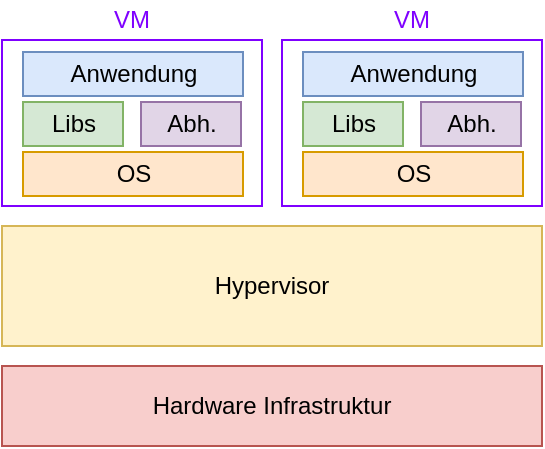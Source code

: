 <mxfile version="14.5.1" type="device"><diagram id="50Gkky6VrNAcMlVnx3iZ" name="Seite-1"><mxGraphModel dx="946" dy="672" grid="1" gridSize="10" guides="1" tooltips="1" connect="1" arrows="1" fold="1" page="1" pageScale="1" pageWidth="827" pageHeight="1169" math="0" shadow="0"><root><mxCell id="0"/><mxCell id="1" parent="0"/><mxCell id="NSn9dztO7pMBswaW7CHL-1" value="Hardware Infrastruktur" style="rounded=0;whiteSpace=wrap;html=1;fillColor=#f8cecc;strokeColor=#b85450;" vertex="1" parent="1"><mxGeometry x="320" y="320" width="270" height="40" as="geometry"/></mxCell><mxCell id="NSn9dztO7pMBswaW7CHL-2" value="Hypervisor" style="rounded=0;whiteSpace=wrap;html=1;fillColor=#fff2cc;strokeColor=#d6b656;" vertex="1" parent="1"><mxGeometry x="320" y="250" width="270" height="60" as="geometry"/></mxCell><mxCell id="NSn9dztO7pMBswaW7CHL-4" value="" style="rounded=0;whiteSpace=wrap;html=1;strokeColor=#7F00FF;" vertex="1" parent="1"><mxGeometry x="320" y="157" width="130" height="83" as="geometry"/></mxCell><mxCell id="NSn9dztO7pMBswaW7CHL-6" value="Libs" style="rounded=0;whiteSpace=wrap;html=1;fillColor=#d5e8d4;strokeColor=#82b366;" vertex="1" parent="1"><mxGeometry x="330.5" y="188" width="50" height="22" as="geometry"/></mxCell><mxCell id="NSn9dztO7pMBswaW7CHL-7" value="Abh." style="rounded=0;whiteSpace=wrap;html=1;fillColor=#e1d5e7;strokeColor=#9673a6;" vertex="1" parent="1"><mxGeometry x="389.5" y="188" width="50" height="22" as="geometry"/></mxCell><mxCell id="NSn9dztO7pMBswaW7CHL-8" value="Anwendung" style="rounded=0;whiteSpace=wrap;html=1;fillColor=#dae8fc;strokeColor=#6c8ebf;" vertex="1" parent="1"><mxGeometry x="330.5" y="163" width="110" height="22" as="geometry"/></mxCell><mxCell id="NSn9dztO7pMBswaW7CHL-13" value="&lt;font color=&quot;#7f00ff&quot;&gt;VM&lt;/font&gt;" style="text;html=1;strokeColor=none;fillColor=none;align=center;verticalAlign=middle;whiteSpace=wrap;rounded=0;" vertex="1" parent="1"><mxGeometry x="365" y="137" width="40" height="20" as="geometry"/></mxCell><mxCell id="NSn9dztO7pMBswaW7CHL-16" value="OS" style="rounded=0;whiteSpace=wrap;html=1;fillColor=#ffe6cc;strokeColor=#d79b00;" vertex="1" parent="1"><mxGeometry x="330.5" y="213" width="110" height="22" as="geometry"/></mxCell><mxCell id="NSn9dztO7pMBswaW7CHL-17" value="" style="rounded=0;whiteSpace=wrap;html=1;strokeColor=#7F00FF;" vertex="1" parent="1"><mxGeometry x="460" y="157" width="130" height="83" as="geometry"/></mxCell><mxCell id="NSn9dztO7pMBswaW7CHL-18" value="Libs" style="rounded=0;whiteSpace=wrap;html=1;fillColor=#d5e8d4;strokeColor=#82b366;" vertex="1" parent="1"><mxGeometry x="470.5" y="188" width="50" height="22" as="geometry"/></mxCell><mxCell id="NSn9dztO7pMBswaW7CHL-19" value="Abh." style="rounded=0;whiteSpace=wrap;html=1;fillColor=#e1d5e7;strokeColor=#9673a6;" vertex="1" parent="1"><mxGeometry x="529.5" y="188" width="50" height="22" as="geometry"/></mxCell><mxCell id="NSn9dztO7pMBswaW7CHL-20" value="Anwendung" style="rounded=0;whiteSpace=wrap;html=1;fillColor=#dae8fc;strokeColor=#6c8ebf;" vertex="1" parent="1"><mxGeometry x="470.5" y="163" width="110" height="22" as="geometry"/></mxCell><mxCell id="NSn9dztO7pMBswaW7CHL-21" value="&lt;font color=&quot;#7f00ff&quot;&gt;VM&lt;/font&gt;" style="text;html=1;strokeColor=none;fillColor=none;align=center;verticalAlign=middle;whiteSpace=wrap;rounded=0;" vertex="1" parent="1"><mxGeometry x="505" y="137" width="40" height="20" as="geometry"/></mxCell><mxCell id="NSn9dztO7pMBswaW7CHL-22" value="OS" style="rounded=0;whiteSpace=wrap;html=1;fillColor=#ffe6cc;strokeColor=#d79b00;" vertex="1" parent="1"><mxGeometry x="470.5" y="213" width="110" height="22" as="geometry"/></mxCell></root></mxGraphModel></diagram></mxfile>